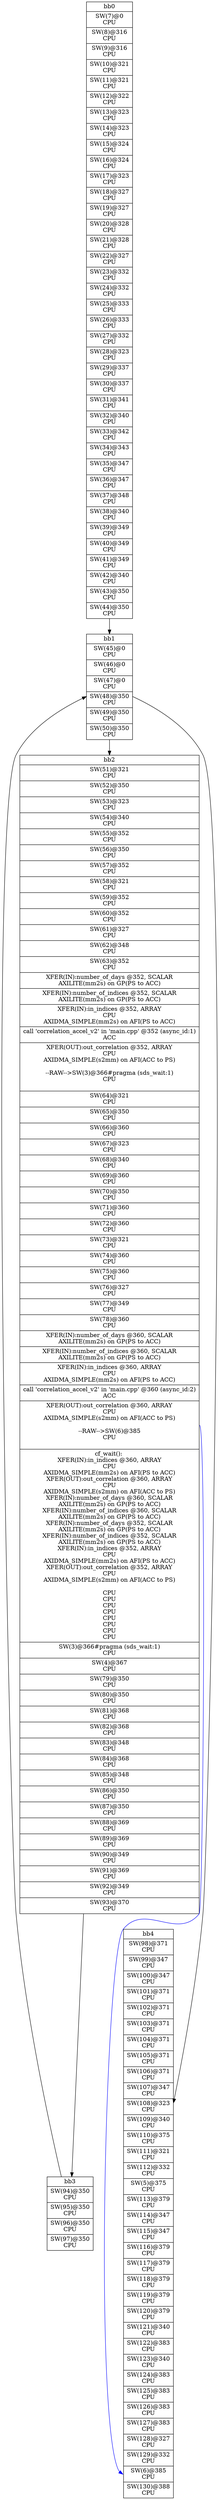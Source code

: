 digraph CDFG {
node [shape=record];
bb0 [shape=record, label = "{bb0|<x0x204c7e0>SW(7)@0\nCPU\n|<x0x204c0f0>SW(8)@316\nCPU\n|<x0x204c330>SW(9)@316\nCPU\n|<x0x2047b70>SW(10)@321\nCPU\n|<x0x2047d70>SW(11)@321\nCPU\n|<x0x2047fa0>SW(12)@322\nCPU\n|<x0x20481d0>SW(13)@323\nCPU\n|<x0x2048400>SW(14)@323\nCPU\n|<x0x2048630>SW(15)@324\nCPU\n|<x0x2048880>SW(16)@324\nCPU\n|<x0x2048a90>SW(17)@323\nCPU\n|<x0x2048cd0>SW(18)@327\nCPU\n|<x0x2048f00>SW(19)@327\nCPU\n|<x0x2049130>SW(20)@328\nCPU\n|<x0x2049380>SW(21)@328\nCPU\n|<x0x2049590>SW(22)@327\nCPU\n|<x0x20497d0>SW(23)@332\nCPU\n|<x0x2049a00>SW(24)@332\nCPU\n|<x0x204ddd0>SW(25)@333\nCPU\n|<x0x2050030>SW(26)@333\nCPU\n|<x0x2050240>SW(27)@332\nCPU\n|<x0x2050480>SW(28)@323\nCPU\n|<x0x20506b0>SW(29)@337\nCPU\n|<x0x20508c0>SW(30)@337\nCPU\n|<x0x2050ae0>SW(31)@341\nCPU\n|<x0x2050d30>SW(32)@340\nCPU\n|<x0x2050f80>SW(33)@342\nCPU\n|<x0x20511f0>SW(34)@343\nCPU\n|<x0x2051440>SW(35)@347\nCPU\n|<x0x2051660>SW(36)@347\nCPU\n|<x0x20518a0>SW(37)@348\nCPU\n|<x0x2051ad0>SW(38)@340\nCPU\n|<x0x204de50>SW(39)@349\nCPU\n|<x0x204e070>SW(40)@349\nCPU\n|<x0x204e280>SW(41)@349\nCPU\n|<x0x204e4c0>SW(42)@340\nCPU\n|<x0x204e710>SW(43)@350\nCPU\n|<x0x204e950>SW(44)@350\nCPU\n}"];
bb1 [shape=record, label = "{bb1|<x0x204ecf0>SW(45)@0\nCPU\n|<x0x204ee60>SW(46)@0\nCPU\n|<x0x204f000>SW(47)@0\nCPU\n|<x0x204f1a0>SW(48)@350\nCPU\n|<x0x204f3d0>SW(49)@350\nCPU\n|<x0x204f5e0>SW(50)@350\nCPU\n}"];
bb2 [shape=record, label = "{bb2|<x0x204ebd0>SW(51)@321\nCPU\n|<x0x204fbb0>SW(52)@350\nCPU\n|<x0x204fde0>SW(53)@323\nCPU\n|<x0x2052100>SW(54)@340\nCPU\n|<x0x2052350>SW(55)@352\nCPU\n|<x0x2052570>SW(56)@350\nCPU\n|<x0x20527a0>SW(57)@352\nCPU\n|<x0x20529b0>SW(58)@321\nCPU\n|<x0x2052be0>SW(59)@352\nCPU\n|<x0x2052df0>SW(60)@352\nCPU\n|<x0x2053010>SW(61)@327\nCPU\n|<x0x2053240>SW(62)@348\nCPU\n|<x0x2053470>SW(63)@352\nCPU\n|<x0x205ce30>XFER(IN):number_of_days @352, SCALAR\nAXILITE(mm2s) on GP(PS to ACC)\n|<x0x205cf10>XFER(IN):number_of_indices @352, SCALAR\nAXILITE(mm2s) on GP(PS to ACC)\n|<x0x205cff0>XFER(IN):in_indices @352, ARRAY\nCPU\nAXIDMA_SIMPLE(mm2s) on AFI(PS to ACC)\n|<x0x2045f00>call 'correlation_accel_v2' in 'main.cpp' @352 (async_id:1)\nACC\n|<x0x205e6a0>XFER(OUT):out_correlation @352, ARRAY\nCPU\nAXIDMA_SIMPLE(s2mm) on AFI(ACC to PS)\n\n--RAW--\>SW(3)@366#pragma (sds_wait:1)\nCPU\n\n|<x0x20536c0>SW(64)@321\nCPU\n|<x0x20538f0>SW(65)@350\nCPU\n|<x0x2053b20>SW(66)@360\nCPU\n|<x0x2053d30>SW(67)@323\nCPU\n|<x0x2053f60>SW(68)@340\nCPU\n|<x0x20541a0>SW(69)@360\nCPU\n|<x0x20543c0>SW(70)@350\nCPU\n|<x0x20545f0>SW(71)@360\nCPU\n|<x0x2054800>SW(72)@360\nCPU\n|<x0x2054a10>SW(73)@321\nCPU\n|<x0x2054c40>SW(74)@360\nCPU\n|<x0x2054e50>SW(75)@360\nCPU\n|<x0x2055070>SW(76)@327\nCPU\n|<x0x20552a0>SW(77)@349\nCPU\n|<x0x20554d0>SW(78)@360\nCPU\n|<x0x205e7b0>XFER(IN):number_of_days @360, SCALAR\nAXILITE(mm2s) on GP(PS to ACC)\n|<x0x205e8c0>XFER(IN):number_of_indices @360, SCALAR\nAXILITE(mm2s) on GP(PS to ACC)\n|<x0x205e9d0>XFER(IN):in_indices @360, ARRAY\nCPU\nAXIDMA_SIMPLE(mm2s) on AFI(PS to ACC)\n|<x0x2042cb0>call 'correlation_accel_v2' in 'main.cpp' @360 (async_id:2)\nACC\n|<x0x205eae0>XFER(OUT):out_correlation @360, ARRAY\nCPU\nAXIDMA_SIMPLE(s2mm) on AFI(ACC to PS)\n\n--RAW--\>SW(6)@385\nCPU\n\n|<x0x20467f0>cf_wait(): \nXFER(IN):in_indices @360, ARRAY\nCPU\nAXIDMA_SIMPLE(mm2s) on AFI(PS to ACC)\nXFER(OUT):out_correlation @360, ARRAY\nCPU\nAXIDMA_SIMPLE(s2mm) on AFI(ACC to PS)\nXFER(IN):number_of_days @360, SCALAR\nAXILITE(mm2s) on GP(PS to ACC)\nXFER(IN):number_of_indices @360, SCALAR\nAXILITE(mm2s) on GP(PS to ACC)\nXFER(IN):number_of_days @352, SCALAR\nAXILITE(mm2s) on GP(PS to ACC)\nXFER(IN):number_of_indices @352, SCALAR\nAXILITE(mm2s) on GP(PS to ACC)\nXFER(IN):in_indices @352, ARRAY\nCPU\nAXIDMA_SIMPLE(mm2s) on AFI(PS to ACC)\nXFER(OUT):out_correlation @352, ARRAY\nCPU\nAXIDMA_SIMPLE(s2mm) on AFI(ACC to PS)\n\nCPU\nCPU\nCPU\nCPU\nCPU\nCPU\nCPU\nCPU\n|<x0x20478a0>SW(3)@366#pragma (sds_wait:1)\nCPU\n|<x0x204af50>SW(4)@367\nCPU\n|<x0x2055760>SW(79)@350\nCPU\n|<x0x2055990>SW(80)@350\nCPU\n|<x0x2055bc0>SW(81)@368\nCPU\n|<x0x2055dd0>SW(82)@368\nCPU\n|<x0x2055fe0>SW(83)@348\nCPU\n|<x0x2056240>SW(84)@368\nCPU\n|<x0x2056460>SW(85)@348\nCPU\n|<x0x20566a0>SW(86)@350\nCPU\n|<x0x20568d0>SW(87)@350\nCPU\n|<x0x2056b00>SW(88)@369\nCPU\n|<x0x2056d10>SW(89)@369\nCPU\n|<x0x2056f20>SW(90)@349\nCPU\n|<x0x2057150>SW(91)@369\nCPU\n|<x0x2057370>SW(92)@349\nCPU\n|<x0x20575b0>SW(93)@370\nCPU\n}"];
bb3 [shape=record, label = "{bb3|<x0x20578f0>SW(94)@350\nCPU\n|<x0x2057b20>SW(95)@350\nCPU\n|<x0x2057d30>SW(96)@350\nCPU\n|<x0x2057f70>SW(97)@350\nCPU\n}"];
bb4 [shape=record, label = "{bb4|<x0x20583f0>SW(98)@371\nCPU\n|<x0x2058590>SW(99)@347\nCPU\n|<x0x20587d0>SW(100)@347\nCPU\n|<x0x2058a00>SW(101)@371\nCPU\n|<x0x2058c10>SW(102)@371\nCPU\n|<x0x2058e20>SW(103)@371\nCPU\n|<x0x2059030>SW(104)@371\nCPU\n|<x0x2059240>SW(105)@371\nCPU\n|<x0x20594a0>SW(106)@371\nCPU\n|<x0x20596c0>SW(107)@347\nCPU\n|<x0x2059900>SW(108)@323\nCPU\n|<x0x2059b30>SW(109)@340\nCPU\n|<x0x2059d80>SW(110)@375\nCPU\n|<x0x2059fa0>SW(111)@321\nCPU\n|<x0x205a1d0>SW(112)@332\nCPU\n|<x0x204a600>SW(5)@375\nCPU\n|<x0x205a4c0>SW(113)@379\nCPU\n|<x0x205a640>SW(114)@347\nCPU\n|<x0x205a880>SW(115)@347\nCPU\n|<x0x205aab0>SW(116)@379\nCPU\n|<x0x205acc0>SW(117)@379\nCPU\n|<x0x205aed0>SW(118)@379\nCPU\n|<x0x205b0e0>SW(119)@379\nCPU\n|<x0x205b2f0>SW(120)@379\nCPU\n|<x0x205b550>SW(121)@340\nCPU\n|<x0x205b7a0>SW(122)@383\nCPU\n|<x0x205b9c0>SW(123)@340\nCPU\n|<x0x205bc10>SW(124)@383\nCPU\n|<x0x205be20>SW(125)@383\nCPU\n|<x0x205c030>SW(126)@383\nCPU\n|<x0x205c240>SW(127)@383\nCPU\n|<x0x205c480>SW(128)@327\nCPU\n|<x0x205c6a0>SW(129)@332\nCPU\n|<x0x204a790>SW(6)@385\nCPU\n|<x0x205c8f0>SW(130)@388\nCPU\n}"];
bb0 -> bb1
bb1 -> bb2
bb1 -> bb4
bb2 -> bb3
bb3 -> bb1
bb2:x0x205eae0 -> bb4:x0x204a790[color=blue]
}
